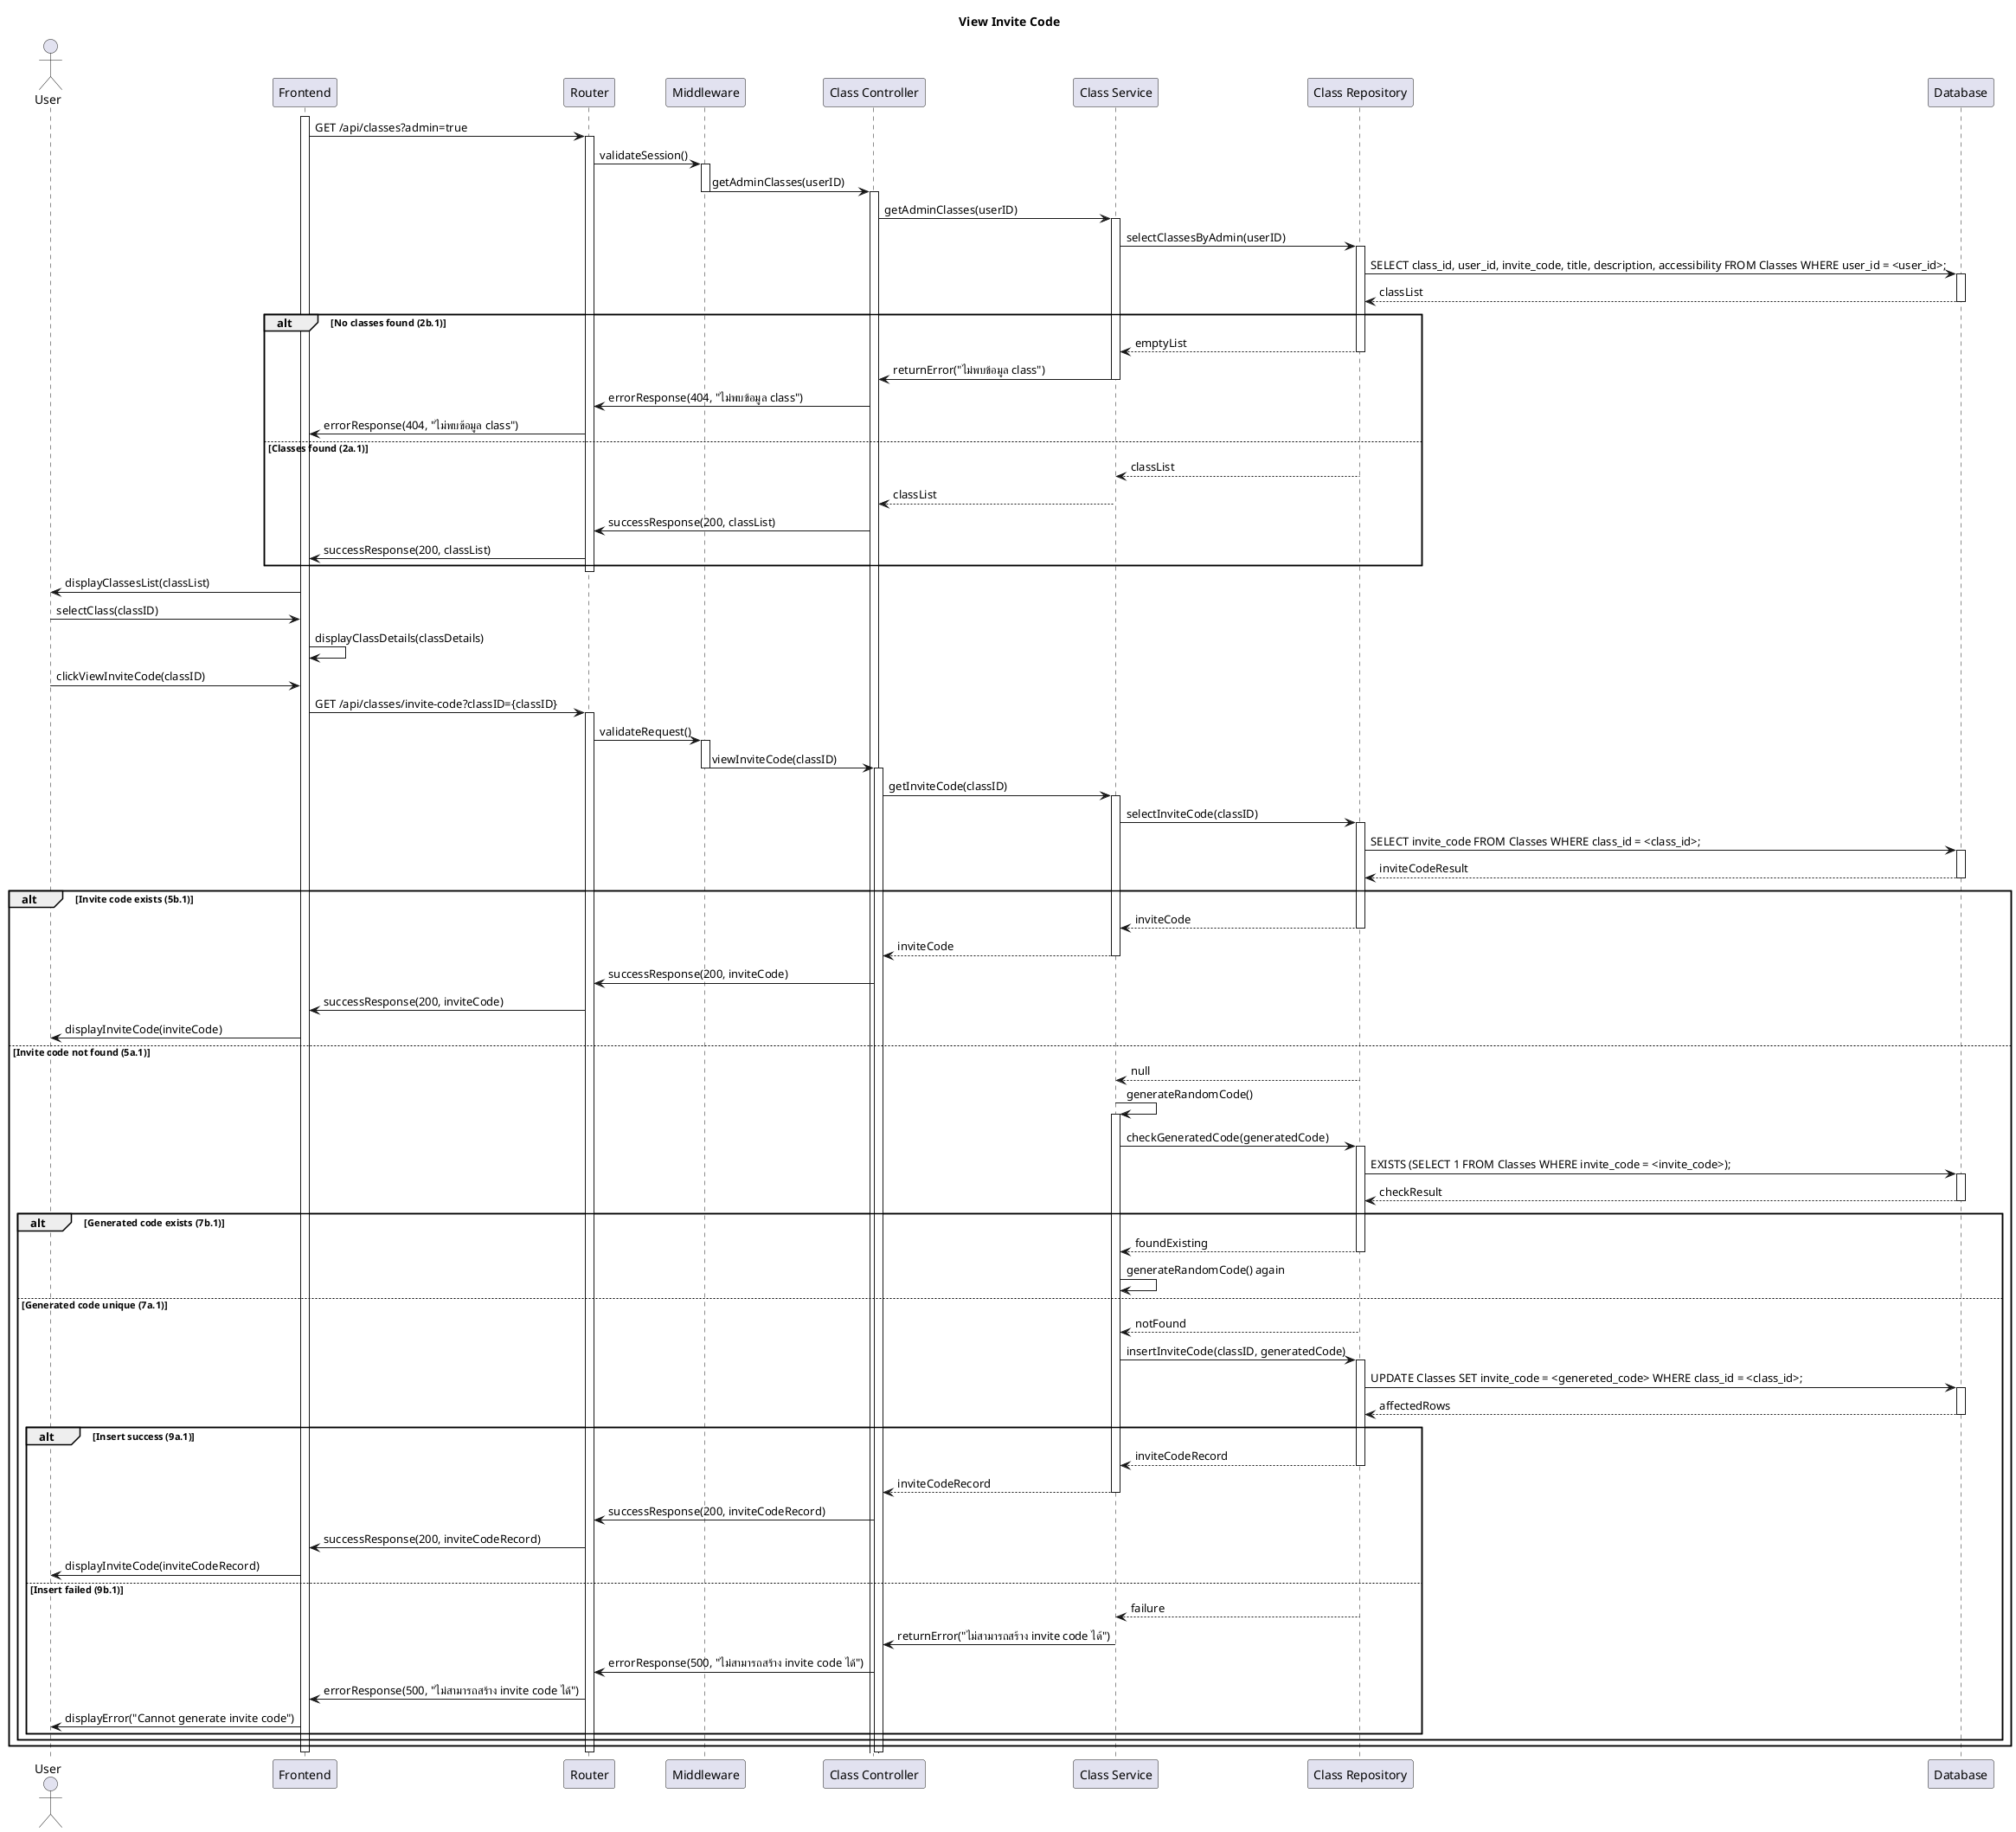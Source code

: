 @startuml
title View Invite Code

actor User
participant "Frontend" as FE
participant Router
participant "Middleware" as MW
participant "Class Controller" as Controller
participant "Class Service" as Service
participant "Class Repository" as Repository
participant "Database" as DB

'Phase 1: Retrieve Admin Classes'
activate FE
FE -> Router: GET /api/classes?admin=true
activate Router
Router -> MW: validateSession()
activate MW
MW -> Controller: getAdminClasses(userID)
deactivate MW
activate Controller
Controller -> Service: getAdminClasses(userID)
activate Service
Service -> Repository: selectClassesByAdmin(userID)
activate Repository
Repository -> DB: SELECT class_id, user_id, invite_code, title, description, accessibility FROM Classes WHERE user_id = <user_id>;
activate DB
DB --> Repository: classList
deactivate DB
alt No classes found (2b.1)
    Repository --> Service: emptyList
    deactivate Repository
    Service -> Controller: returnError("ไม่พบข้อมูล class")
    deactivate Service
    Controller -> Router: errorResponse(404, "ไม่พบข้อมูล class")
    Router -> FE: errorResponse(404, "ไม่พบข้อมูล class")
else Classes found (2a.1)
    Repository --> Service: classList
    deactivate Repository
    Service --> Controller: classList
    deactivate Service
    Controller -> Router: successResponse(200, classList)
    Router -> FE: successResponse(200, classList)
end
deactivate Router
FE -> User: displayClassesList(classList)

'Phase 2: User selects class and clicks View Invite Code'
User -> FE: selectClass(classID)
FE -> FE: displayClassDetails(classDetails)
User -> FE: clickViewInviteCode(classID)
FE -> Router: GET /api/classes/invite-code?classID={classID}
activate Router
Router -> MW: validateRequest()
activate MW
MW -> Controller: viewInviteCode(classID)
deactivate MW
activate Controller
Controller -> Service: getInviteCode(classID)
activate Service
Service -> Repository: selectInviteCode(classID)
activate Repository
Repository -> DB: SELECT invite_code FROM Classes WHERE class_id = <class_id>;
activate DB
DB --> Repository: inviteCodeResult
deactivate DB
alt Invite code exists (5b.1)
    Repository --> Service: inviteCode
    deactivate Repository
    Service --> Controller: inviteCode
    deactivate Service
    Controller -> Router: successResponse(200, inviteCode)
    Router -> FE: successResponse(200, inviteCode)
    FE -> User: displayInviteCode(inviteCode)
else Invite code not found (5a.1)
    Repository --> Service: null
    deactivate Repository
    'Generate new invite code'
    Service -> Service: generateRandomCode()
    activate Service
    Service -> Repository: checkGeneratedCode(generatedCode)
    activate Repository
    Repository -> DB: EXISTS (SELECT 1 FROM Classes WHERE invite_code = <invite_code>);
    activate DB
    DB --> Repository: checkResult
    deactivate DB
    alt Generated code exists (7b.1)
        Repository --> Service: foundExisting
        deactivate Repository
        Service -> Service: generateRandomCode() again
        'Loop back to checking generated code'
    else Generated code unique (7a.1)
        Repository --> Service: notFound
        deactivate Repository
        Service -> Repository: insertInviteCode(classID, generatedCode)
        activate Repository
        Repository -> DB: UPDATE Classes SET invite_code = <genereted_code> WHERE class_id = <class_id>;
        activate DB
        DB --> Repository: affectedRows
        deactivate DB
        alt Insert success (9a.1)
            Repository --> Service: inviteCodeRecord
            deactivate Repository
            Service --> Controller: inviteCodeRecord
            deactivate Service
            Controller -> Router: successResponse(200, inviteCodeRecord)
            Router -> FE: successResponse(200, inviteCodeRecord)
            FE -> User: displayInviteCode(inviteCodeRecord)
        else Insert failed (9b.1)
            Repository --> Service: failure
            deactivate Repository
            Service -> Controller: returnError("ไม่สามารถสร้าง invite code ได้")
            deactivate Service
            Controller -> Router: errorResponse(500, "ไม่สามารถสร้าง invite code ได้")
            Router -> FE: errorResponse(500, "ไม่สามารถสร้าง invite code ได้")
            FE -> User: displayError("Cannot generate invite code")
        end
    end
end
deactivate Controller
deactivate Router
deactivate FE

@enduml
